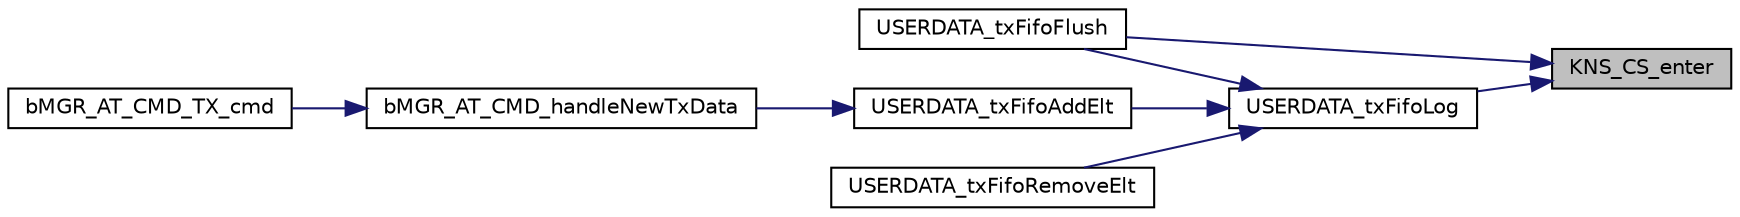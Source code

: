 digraph "KNS_CS_enter"
{
 // INTERACTIVE_SVG=YES
 // LATEX_PDF_SIZE
  edge [fontname="Helvetica",fontsize="10",labelfontname="Helvetica",labelfontsize="10"];
  node [fontname="Helvetica",fontsize="10",shape=record];
  rankdir="RL";
  Node1 [label="KNS_CS_enter",height=0.2,width=0.4,color="black", fillcolor="grey75", style="filled", fontcolor="black",tooltip="Enter critical section."];
  Node1 -> Node2 [dir="back",color="midnightblue",fontsize="10",style="solid",fontname="Helvetica"];
  Node2 [label="USERDATA_txFifoFlush",height=0.2,width=0.4,color="black", fillcolor="white", style="filled",URL="$db/d4f/group___u_s_e_r___d_a_t_a.html#ga029850e8ca80a3be9b099582f5c7488a",tooltip="flush TX fifo"];
  Node1 -> Node3 [dir="back",color="midnightblue",fontsize="10",style="solid",fontname="Helvetica"];
  Node3 [label="USERDATA_txFifoLog",height=0.2,width=0.4,color="black", fillcolor="white", style="filled",URL="$db/d4f/group___u_s_e_r___d_a_t_a.html#gafba02bd8b2e6ebad0b2f38b72e40ec21",tooltip="Log content of the TX fifo."];
  Node3 -> Node4 [dir="back",color="midnightblue",fontsize="10",style="solid",fontname="Helvetica"];
  Node4 [label="USERDATA_txFifoAddElt",height=0.2,width=0.4,color="black", fillcolor="white", style="filled",URL="$db/d4f/group___u_s_e_r___d_a_t_a.html#ga9dc3ef3b0eec939e8a61b25e0a107cbe",tooltip="Add element in TX fifo."];
  Node4 -> Node5 [dir="back",color="midnightblue",fontsize="10",style="solid",fontname="Helvetica"];
  Node5 [label="bMGR_AT_CMD_handleNewTxData",height=0.2,width=0.4,color="black", fillcolor="white", style="filled",URL="$d0/d0f/group___m_g_r___a_t___c_m_d.html#gaaa9bdf10c9ac69ef778eea22f8225343",tooltip="Handle new TX data, this is the core function of AT+TX cmd."];
  Node5 -> Node6 [dir="back",color="midnightblue",fontsize="10",style="solid",fontname="Helvetica"];
  Node6 [label="bMGR_AT_CMD_TX_cmd",height=0.2,width=0.4,color="black", fillcolor="white", style="filled",URL="$d0/d0f/group___m_g_r___a_t___c_m_d.html#ga0a4332fc4f8bad99c421588fe542a2bd",tooltip="Process AT command \"AT+TX\" send user data."];
  Node3 -> Node2 [dir="back",color="midnightblue",fontsize="10",style="solid",fontname="Helvetica"];
  Node3 -> Node7 [dir="back",color="midnightblue",fontsize="10",style="solid",fontname="Helvetica"];
  Node7 [label="USERDATA_txFifoRemoveElt",height=0.2,width=0.4,color="black", fillcolor="white", style="filled",URL="$db/d4f/group___u_s_e_r___d_a_t_a.html#ga4d20835dbc4b21f645ff55eed7d93216",tooltip="Delete an element from the TX fifo."];
}
